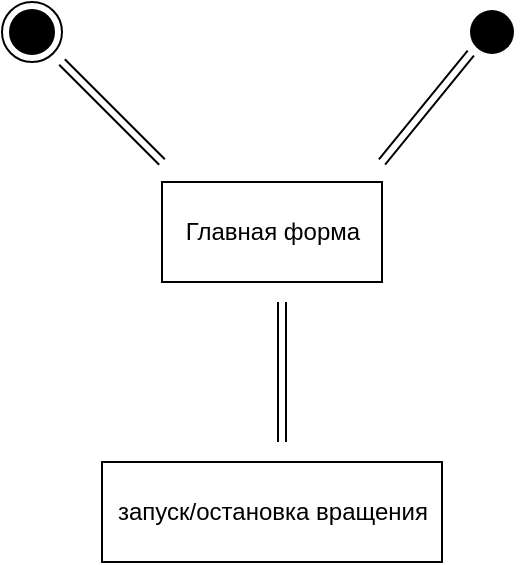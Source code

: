 <mxfile version="12.4.2" type="device" pages="1"><diagram id="HFYD-6CMS52q0tU8jpgb" name="Страница 1"><mxGraphModel dx="852" dy="494" grid="1" gridSize="10" guides="1" tooltips="1" connect="1" arrows="1" fold="1" page="1" pageScale="1" pageWidth="827" pageHeight="1169" math="0" shadow="0"><root><mxCell id="0"/><mxCell id="1" parent="0"/><mxCell id="jzjrGE5yuMH6JYqtRf6F-1" value="" style="ellipse;html=1;shape=endState;fillColor=#000000;strokeColor=#000000;" vertex="1" parent="1"><mxGeometry x="250" y="70" width="30" height="30" as="geometry"/></mxCell><mxCell id="jzjrGE5yuMH6JYqtRf6F-2" value="" style="ellipse;html=1;shape=endState;fillColor=#000000;strokeColor=none;" vertex="1" parent="1"><mxGeometry x="480" y="70" width="30" height="30" as="geometry"/></mxCell><mxCell id="jzjrGE5yuMH6JYqtRf6F-3" value="Главная форма" style="html=1;strokeColor=#000000;perimeterSpacing=1;shadow=0;" vertex="1" parent="1"><mxGeometry x="330" y="160" width="110" height="50" as="geometry"/></mxCell><mxCell id="jzjrGE5yuMH6JYqtRf6F-4" value="запуск/остановка вращения" style="html=1;shadow=0;strokeColor=#000000;" vertex="1" parent="1"><mxGeometry x="300" y="300" width="170" height="50" as="geometry"/></mxCell><mxCell id="jzjrGE5yuMH6JYqtRf6F-6" value="" style="shape=link;html=1;strokeWidth=1;" edge="1" parent="1"><mxGeometry width="50" height="50" relative="1" as="geometry"><mxPoint x="390" y="290" as="sourcePoint"/><mxPoint x="390" y="220" as="targetPoint"/></mxGeometry></mxCell><mxCell id="jzjrGE5yuMH6JYqtRf6F-8" value="" style="shape=link;html=1;" edge="1" parent="1"><mxGeometry width="50" height="50" relative="1" as="geometry"><mxPoint x="330" y="150" as="sourcePoint"/><mxPoint x="280" y="100" as="targetPoint"/></mxGeometry></mxCell><mxCell id="jzjrGE5yuMH6JYqtRf6F-9" value="" style="shape=link;html=1;strokeWidth=1;entryX=0;entryY=1;entryDx=0;entryDy=0;" edge="1" parent="1" target="jzjrGE5yuMH6JYqtRf6F-2"><mxGeometry width="50" height="50" relative="1" as="geometry"><mxPoint x="440" y="150" as="sourcePoint"/><mxPoint x="470" y="110" as="targetPoint"/></mxGeometry></mxCell></root></mxGraphModel></diagram></mxfile>